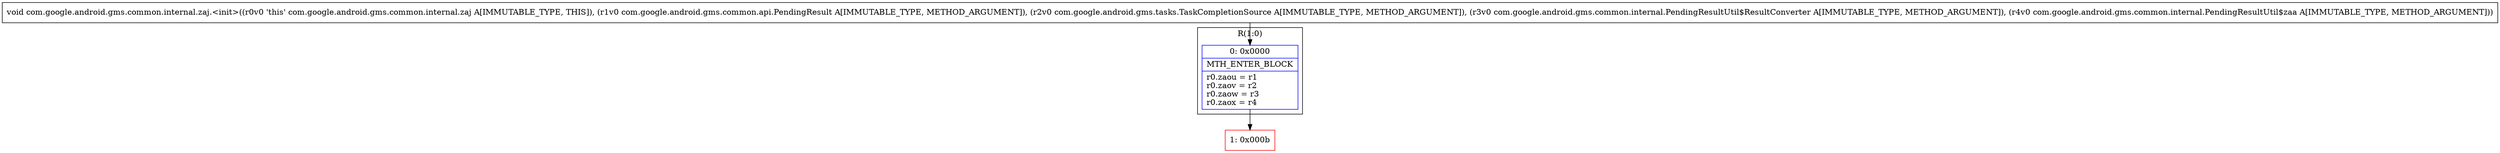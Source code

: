 digraph "CFG forcom.google.android.gms.common.internal.zaj.\<init\>(Lcom\/google\/android\/gms\/common\/api\/PendingResult;Lcom\/google\/android\/gms\/tasks\/TaskCompletionSource;Lcom\/google\/android\/gms\/common\/internal\/PendingResultUtil$ResultConverter;Lcom\/google\/android\/gms\/common\/internal\/PendingResultUtil$zaa;)V" {
subgraph cluster_Region_1480703261 {
label = "R(1:0)";
node [shape=record,color=blue];
Node_0 [shape=record,label="{0\:\ 0x0000|MTH_ENTER_BLOCK\l|r0.zaou = r1\lr0.zaov = r2\lr0.zaow = r3\lr0.zaox = r4\l}"];
}
Node_1 [shape=record,color=red,label="{1\:\ 0x000b}"];
MethodNode[shape=record,label="{void com.google.android.gms.common.internal.zaj.\<init\>((r0v0 'this' com.google.android.gms.common.internal.zaj A[IMMUTABLE_TYPE, THIS]), (r1v0 com.google.android.gms.common.api.PendingResult A[IMMUTABLE_TYPE, METHOD_ARGUMENT]), (r2v0 com.google.android.gms.tasks.TaskCompletionSource A[IMMUTABLE_TYPE, METHOD_ARGUMENT]), (r3v0 com.google.android.gms.common.internal.PendingResultUtil$ResultConverter A[IMMUTABLE_TYPE, METHOD_ARGUMENT]), (r4v0 com.google.android.gms.common.internal.PendingResultUtil$zaa A[IMMUTABLE_TYPE, METHOD_ARGUMENT])) }"];
MethodNode -> Node_0;
Node_0 -> Node_1;
}


